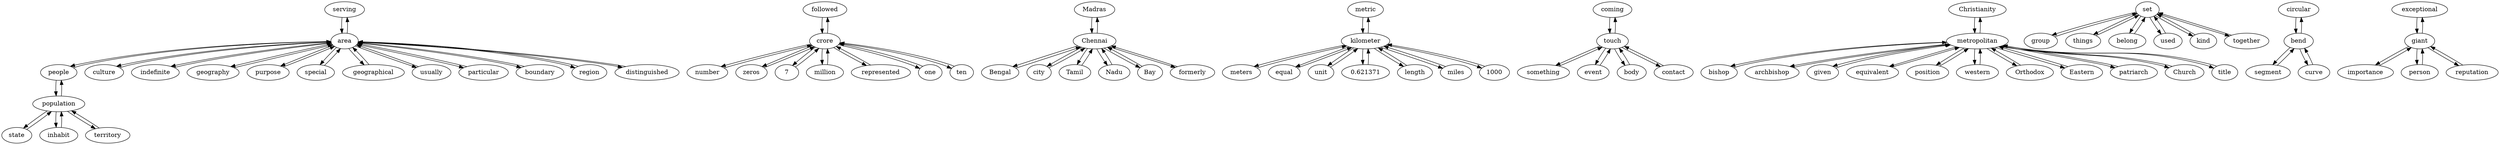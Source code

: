 strict digraph G {
serving;
followed;
Madras;
people;
Bengal;
metric;
coming;
number;
Christianity;
culture;
set;
meters;
something;
equal;
touch;
indefinite;
bishop;
unit;
geography;
city;
"0.621371";
Chennai;
group;
metropolitan;
area;
things;
purpose;
belong;
length;
event;
state;
kilometer;
zeros;
special;
geographical;
archbishop;
inhabit;
territory;
Tamil;
Nadu;
circular;
body;
used;
7;
exceptional;
importance;
given;
equivalent;
million;
giant;
Bay;
usually;
position;
western;
particular;
represented;
one;
segment;
boundary;
population;
kind;
miles;
Orthodox;
region;
Eastern;
curve;
patriarch;
together;
person;
formerly;
contact;
reputation;
ten;
Church;
crore;
title;
1000;
distinguished;
bend;
serving -> area;
followed -> crore;
Madras -> Chennai;
people -> area;
people -> population;
Bengal -> Chennai;
metric -> kilometer;
coming -> touch;
number -> crore;
Christianity -> metropolitan;
culture -> area;
set -> kind;
set -> used;
set -> group;
set -> things;
set -> belong;
set -> together;
meters -> kilometer;
something -> touch;
equal -> kilometer;
touch -> body;
touch -> contact;
touch -> something;
touch -> coming;
touch -> event;
indefinite -> area;
bishop -> metropolitan;
unit -> kilometer;
geography -> area;
city -> Chennai;
"0.621371" -> kilometer;
Chennai -> city;
Chennai -> Madras;
Chennai -> formerly;
Chennai -> Bay;
Chennai -> Bengal;
Chennai -> Tamil;
Chennai -> Nadu;
group -> set;
metropolitan -> given;
metropolitan -> position;
metropolitan -> Eastern;
metropolitan -> archbishop;
metropolitan -> equivalent;
metropolitan -> Orthodox;
metropolitan -> patriarch;
metropolitan -> Christianity;
metropolitan -> western;
metropolitan -> Church;
metropolitan -> title;
metropolitan -> bishop;
area -> serving;
area -> people;
area -> region;
area -> culture;
area -> purpose;
area -> geographical;
area -> particular;
area -> usually;
area -> boundary;
area -> indefinite;
area -> distinguished;
area -> special;
area -> geography;
things -> set;
purpose -> area;
belong -> set;
length -> kilometer;
event -> touch;
state -> population;
kilometer -> "0.621371";
kilometer -> metric;
kilometer -> equal;
kilometer -> length;
kilometer -> miles;
kilometer -> meters;
kilometer -> unit;
kilometer -> 1000;
zeros -> crore;
special -> area;
geographical -> area;
archbishop -> metropolitan;
inhabit -> population;
territory -> population;
Tamil -> Chennai;
Nadu -> Chennai;
circular -> bend;
body -> touch;
used -> set;
7 -> crore;
exceptional -> giant;
importance -> giant;
given -> metropolitan;
equivalent -> metropolitan;
million -> crore;
giant -> importance;
giant -> person;
giant -> reputation;
giant -> exceptional;
Bay -> Chennai;
usually -> area;
position -> metropolitan;
western -> metropolitan;
particular -> area;
represented -> crore;
one -> crore;
segment -> bend;
boundary -> area;
population -> state;
population -> territory;
population -> inhabit;
population -> people;
kind -> set;
miles -> kilometer;
Orthodox -> metropolitan;
region -> area;
Eastern -> metropolitan;
curve -> bend;
patriarch -> metropolitan;
together -> set;
person -> giant;
formerly -> Chennai;
contact -> touch;
reputation -> giant;
ten -> crore;
Church -> metropolitan;
crore -> followed;
crore -> ten;
crore -> million;
crore -> number;
crore -> one;
crore -> zeros;
crore -> 7;
crore -> represented;
title -> metropolitan;
1000 -> kilometer;
distinguished -> area;
bend -> curve;
bend -> segment;
bend -> circular;
}
